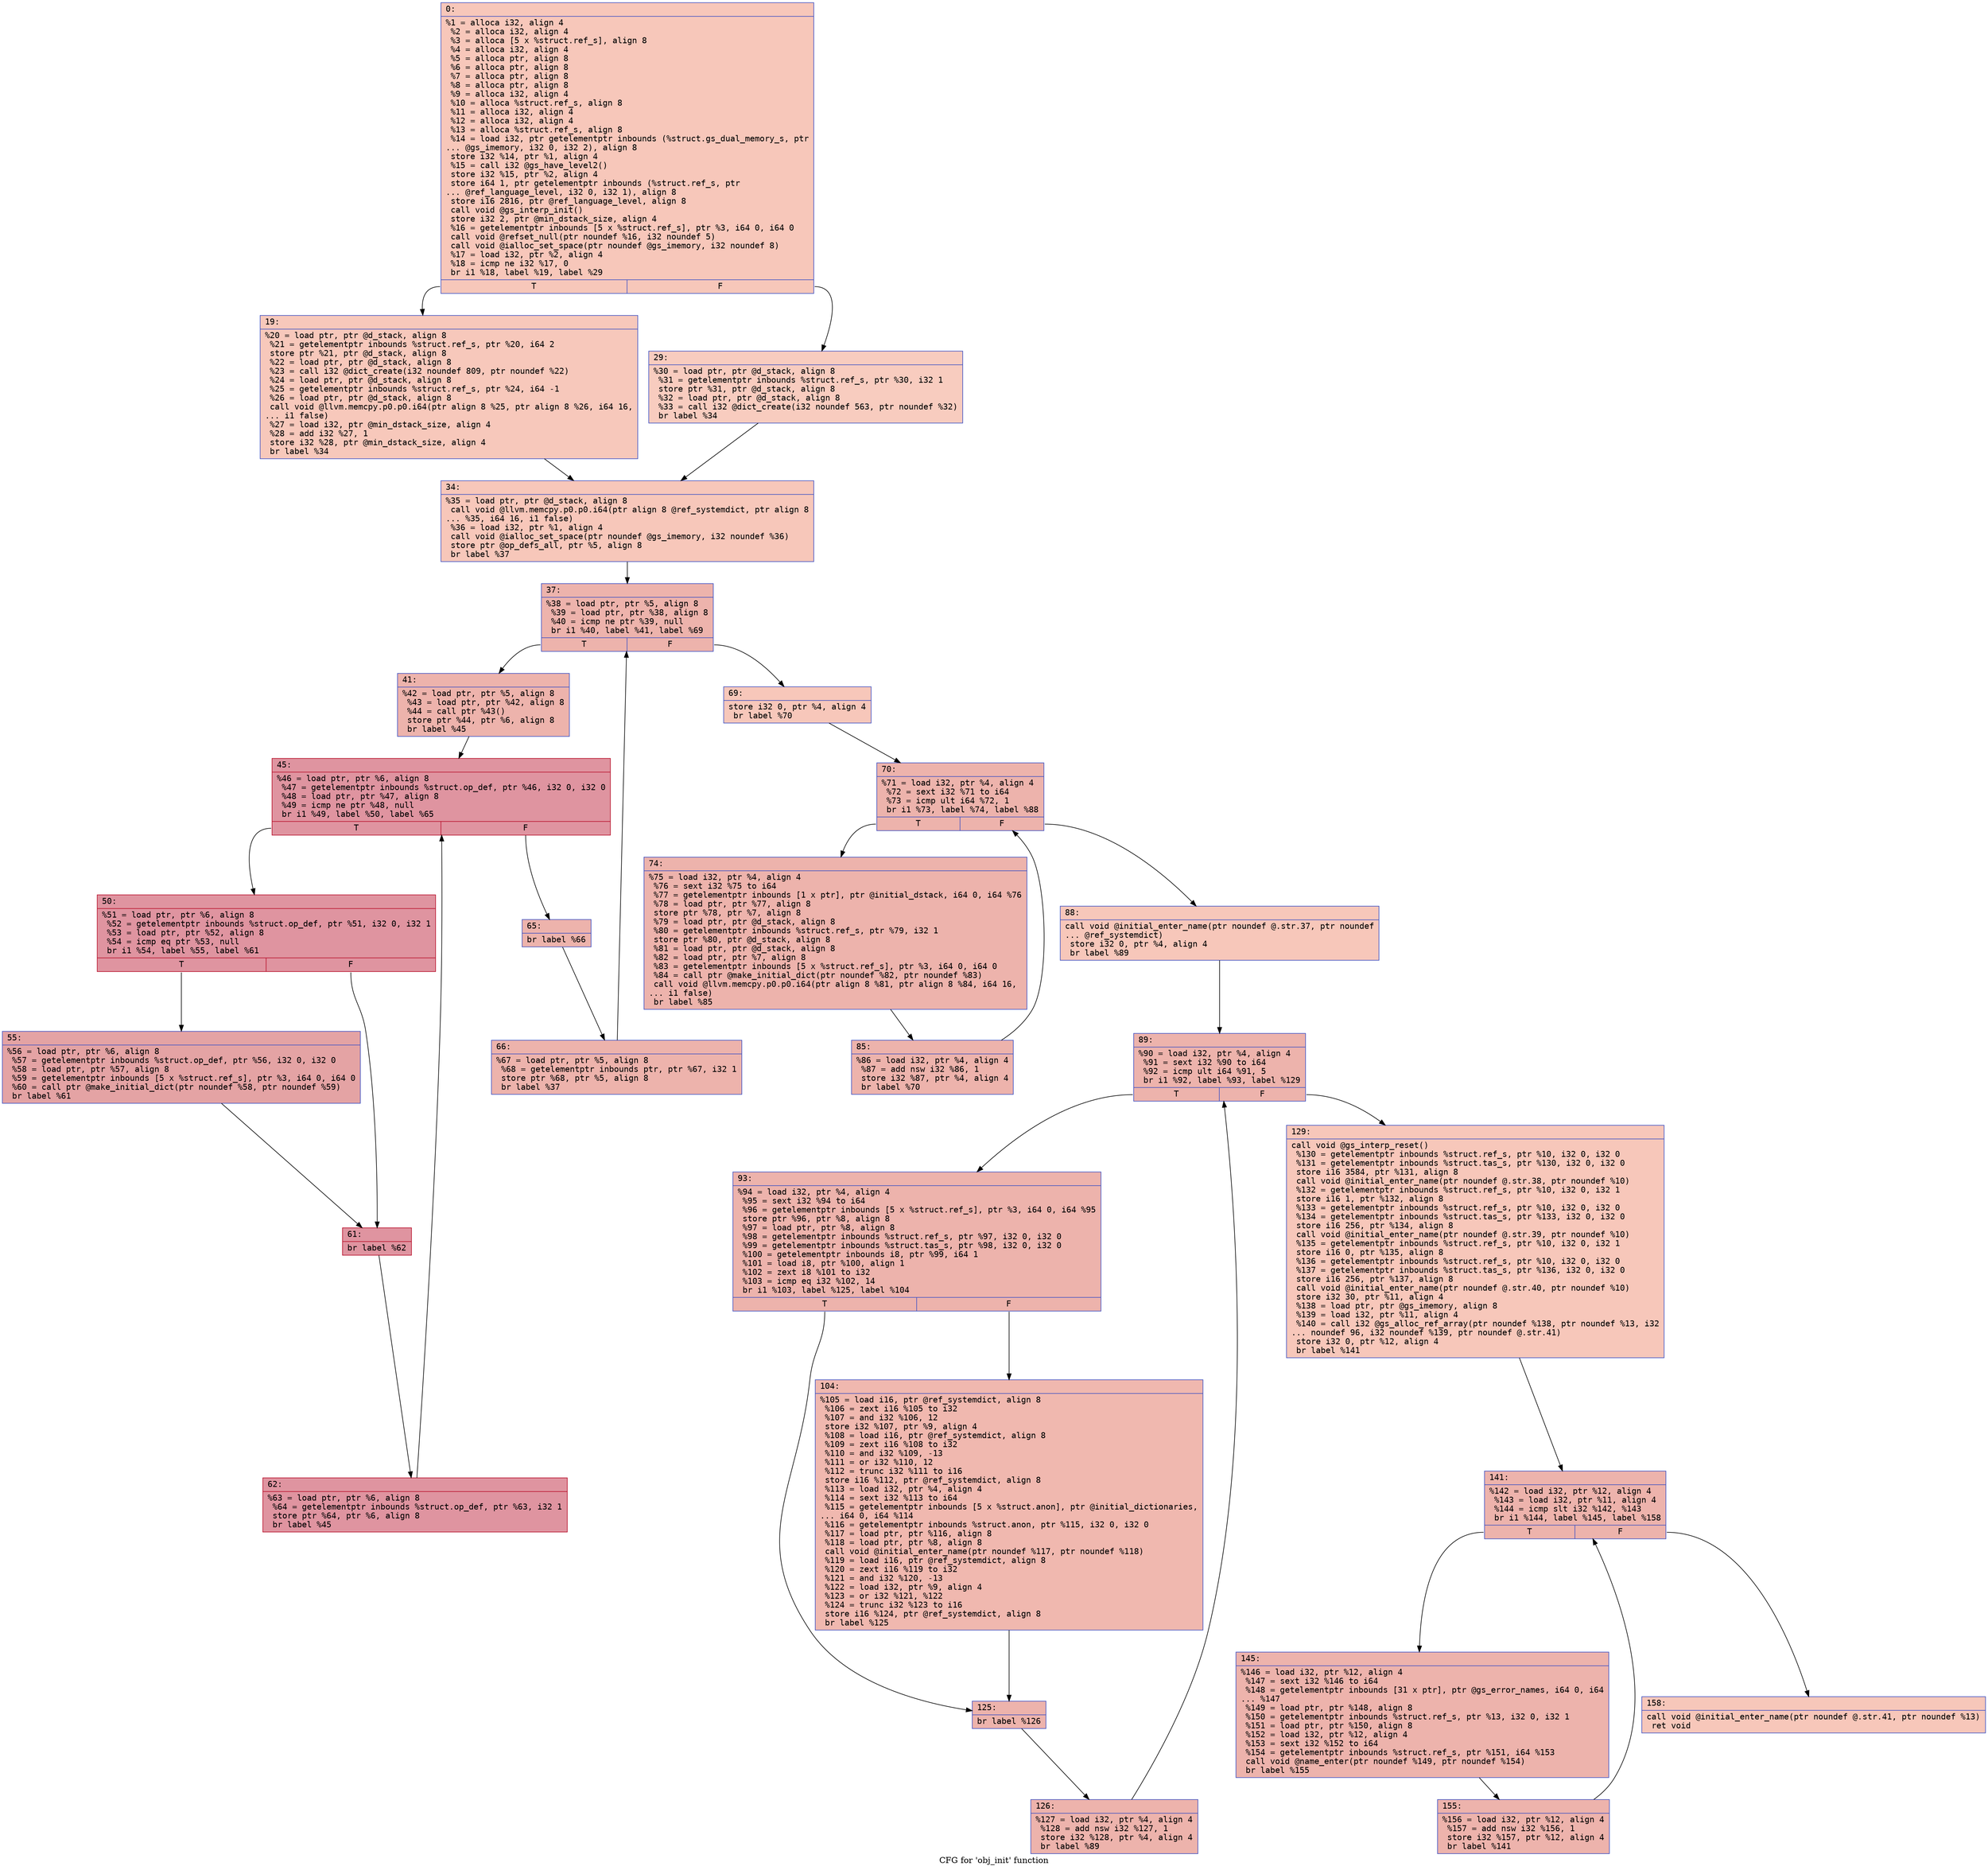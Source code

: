 digraph "CFG for 'obj_init' function" {
	label="CFG for 'obj_init' function";

	Node0x6000016429e0 [shape=record,color="#3d50c3ff", style=filled, fillcolor="#ec7f6370" fontname="Courier",label="{0:\l|  %1 = alloca i32, align 4\l  %2 = alloca i32, align 4\l  %3 = alloca [5 x %struct.ref_s], align 8\l  %4 = alloca i32, align 4\l  %5 = alloca ptr, align 8\l  %6 = alloca ptr, align 8\l  %7 = alloca ptr, align 8\l  %8 = alloca ptr, align 8\l  %9 = alloca i32, align 4\l  %10 = alloca %struct.ref_s, align 8\l  %11 = alloca i32, align 4\l  %12 = alloca i32, align 4\l  %13 = alloca %struct.ref_s, align 8\l  %14 = load i32, ptr getelementptr inbounds (%struct.gs_dual_memory_s, ptr\l... @gs_imemory, i32 0, i32 2), align 8\l  store i32 %14, ptr %1, align 4\l  %15 = call i32 @gs_have_level2()\l  store i32 %15, ptr %2, align 4\l  store i64 1, ptr getelementptr inbounds (%struct.ref_s, ptr\l... @ref_language_level, i32 0, i32 1), align 8\l  store i16 2816, ptr @ref_language_level, align 8\l  call void @gs_interp_init()\l  store i32 2, ptr @min_dstack_size, align 4\l  %16 = getelementptr inbounds [5 x %struct.ref_s], ptr %3, i64 0, i64 0\l  call void @refset_null(ptr noundef %16, i32 noundef 5)\l  call void @ialloc_set_space(ptr noundef @gs_imemory, i32 noundef 8)\l  %17 = load i32, ptr %2, align 4\l  %18 = icmp ne i32 %17, 0\l  br i1 %18, label %19, label %29\l|{<s0>T|<s1>F}}"];
	Node0x6000016429e0:s0 -> Node0x600001642a30[tooltip="0 -> 19\nProbability 62.50%" ];
	Node0x6000016429e0:s1 -> Node0x600001642a80[tooltip="0 -> 29\nProbability 37.50%" ];
	Node0x600001642a30 [shape=record,color="#3d50c3ff", style=filled, fillcolor="#ed836670" fontname="Courier",label="{19:\l|  %20 = load ptr, ptr @d_stack, align 8\l  %21 = getelementptr inbounds %struct.ref_s, ptr %20, i64 2\l  store ptr %21, ptr @d_stack, align 8\l  %22 = load ptr, ptr @d_stack, align 8\l  %23 = call i32 @dict_create(i32 noundef 809, ptr noundef %22)\l  %24 = load ptr, ptr @d_stack, align 8\l  %25 = getelementptr inbounds %struct.ref_s, ptr %24, i64 -1\l  %26 = load ptr, ptr @d_stack, align 8\l  call void @llvm.memcpy.p0.p0.i64(ptr align 8 %25, ptr align 8 %26, i64 16,\l... i1 false)\l  %27 = load i32, ptr @min_dstack_size, align 4\l  %28 = add i32 %27, 1\l  store i32 %28, ptr @min_dstack_size, align 4\l  br label %34\l}"];
	Node0x600001642a30 -> Node0x600001642ad0[tooltip="19 -> 34\nProbability 100.00%" ];
	Node0x600001642a80 [shape=record,color="#3d50c3ff", style=filled, fillcolor="#f08b6e70" fontname="Courier",label="{29:\l|  %30 = load ptr, ptr @d_stack, align 8\l  %31 = getelementptr inbounds %struct.ref_s, ptr %30, i32 1\l  store ptr %31, ptr @d_stack, align 8\l  %32 = load ptr, ptr @d_stack, align 8\l  %33 = call i32 @dict_create(i32 noundef 563, ptr noundef %32)\l  br label %34\l}"];
	Node0x600001642a80 -> Node0x600001642ad0[tooltip="29 -> 34\nProbability 100.00%" ];
	Node0x600001642ad0 [shape=record,color="#3d50c3ff", style=filled, fillcolor="#ec7f6370" fontname="Courier",label="{34:\l|  %35 = load ptr, ptr @d_stack, align 8\l  call void @llvm.memcpy.p0.p0.i64(ptr align 8 @ref_systemdict, ptr align 8\l... %35, i64 16, i1 false)\l  %36 = load i32, ptr %1, align 4\l  call void @ialloc_set_space(ptr noundef @gs_imemory, i32 noundef %36)\l  store ptr @op_defs_all, ptr %5, align 8\l  br label %37\l}"];
	Node0x600001642ad0 -> Node0x600001642b20[tooltip="34 -> 37\nProbability 100.00%" ];
	Node0x600001642b20 [shape=record,color="#3d50c3ff", style=filled, fillcolor="#d6524470" fontname="Courier",label="{37:\l|  %38 = load ptr, ptr %5, align 8\l  %39 = load ptr, ptr %38, align 8\l  %40 = icmp ne ptr %39, null\l  br i1 %40, label %41, label %69\l|{<s0>T|<s1>F}}"];
	Node0x600001642b20:s0 -> Node0x600001642b70[tooltip="37 -> 41\nProbability 96.88%" ];
	Node0x600001642b20:s1 -> Node0x600001642df0[tooltip="37 -> 69\nProbability 3.12%" ];
	Node0x600001642b70 [shape=record,color="#3d50c3ff", style=filled, fillcolor="#d6524470" fontname="Courier",label="{41:\l|  %42 = load ptr, ptr %5, align 8\l  %43 = load ptr, ptr %42, align 8\l  %44 = call ptr %43()\l  store ptr %44, ptr %6, align 8\l  br label %45\l}"];
	Node0x600001642b70 -> Node0x600001642bc0[tooltip="41 -> 45\nProbability 100.00%" ];
	Node0x600001642bc0 [shape=record,color="#b70d28ff", style=filled, fillcolor="#b70d2870" fontname="Courier",label="{45:\l|  %46 = load ptr, ptr %6, align 8\l  %47 = getelementptr inbounds %struct.op_def, ptr %46, i32 0, i32 0\l  %48 = load ptr, ptr %47, align 8\l  %49 = icmp ne ptr %48, null\l  br i1 %49, label %50, label %65\l|{<s0>T|<s1>F}}"];
	Node0x600001642bc0:s0 -> Node0x600001642c10[tooltip="45 -> 50\nProbability 96.88%" ];
	Node0x600001642bc0:s1 -> Node0x600001642d50[tooltip="45 -> 65\nProbability 3.12%" ];
	Node0x600001642c10 [shape=record,color="#b70d28ff", style=filled, fillcolor="#b70d2870" fontname="Courier",label="{50:\l|  %51 = load ptr, ptr %6, align 8\l  %52 = getelementptr inbounds %struct.op_def, ptr %51, i32 0, i32 1\l  %53 = load ptr, ptr %52, align 8\l  %54 = icmp eq ptr %53, null\l  br i1 %54, label %55, label %61\l|{<s0>T|<s1>F}}"];
	Node0x600001642c10:s0 -> Node0x600001642c60[tooltip="50 -> 55\nProbability 37.50%" ];
	Node0x600001642c10:s1 -> Node0x600001642cb0[tooltip="50 -> 61\nProbability 62.50%" ];
	Node0x600001642c60 [shape=record,color="#3d50c3ff", style=filled, fillcolor="#c32e3170" fontname="Courier",label="{55:\l|  %56 = load ptr, ptr %6, align 8\l  %57 = getelementptr inbounds %struct.op_def, ptr %56, i32 0, i32 0\l  %58 = load ptr, ptr %57, align 8\l  %59 = getelementptr inbounds [5 x %struct.ref_s], ptr %3, i64 0, i64 0\l  %60 = call ptr @make_initial_dict(ptr noundef %58, ptr noundef %59)\l  br label %61\l}"];
	Node0x600001642c60 -> Node0x600001642cb0[tooltip="55 -> 61\nProbability 100.00%" ];
	Node0x600001642cb0 [shape=record,color="#b70d28ff", style=filled, fillcolor="#b70d2870" fontname="Courier",label="{61:\l|  br label %62\l}"];
	Node0x600001642cb0 -> Node0x600001642d00[tooltip="61 -> 62\nProbability 100.00%" ];
	Node0x600001642d00 [shape=record,color="#b70d28ff", style=filled, fillcolor="#b70d2870" fontname="Courier",label="{62:\l|  %63 = load ptr, ptr %6, align 8\l  %64 = getelementptr inbounds %struct.op_def, ptr %63, i32 1\l  store ptr %64, ptr %6, align 8\l  br label %45\l}"];
	Node0x600001642d00 -> Node0x600001642bc0[tooltip="62 -> 45\nProbability 100.00%" ];
	Node0x600001642d50 [shape=record,color="#3d50c3ff", style=filled, fillcolor="#d6524470" fontname="Courier",label="{65:\l|  br label %66\l}"];
	Node0x600001642d50 -> Node0x600001642da0[tooltip="65 -> 66\nProbability 100.00%" ];
	Node0x600001642da0 [shape=record,color="#3d50c3ff", style=filled, fillcolor="#d6524470" fontname="Courier",label="{66:\l|  %67 = load ptr, ptr %5, align 8\l  %68 = getelementptr inbounds ptr, ptr %67, i32 1\l  store ptr %68, ptr %5, align 8\l  br label %37\l}"];
	Node0x600001642da0 -> Node0x600001642b20[tooltip="66 -> 37\nProbability 100.00%" ];
	Node0x600001642df0 [shape=record,color="#3d50c3ff", style=filled, fillcolor="#ec7f6370" fontname="Courier",label="{69:\l|  store i32 0, ptr %4, align 4\l  br label %70\l}"];
	Node0x600001642df0 -> Node0x600001642e40[tooltip="69 -> 70\nProbability 100.00%" ];
	Node0x600001642e40 [shape=record,color="#3d50c3ff", style=filled, fillcolor="#d6524470" fontname="Courier",label="{70:\l|  %71 = load i32, ptr %4, align 4\l  %72 = sext i32 %71 to i64\l  %73 = icmp ult i64 %72, 1\l  br i1 %73, label %74, label %88\l|{<s0>T|<s1>F}}"];
	Node0x600001642e40:s0 -> Node0x600001642e90[tooltip="70 -> 74\nProbability 96.88%" ];
	Node0x600001642e40:s1 -> Node0x600001642f30[tooltip="70 -> 88\nProbability 3.12%" ];
	Node0x600001642e90 [shape=record,color="#3d50c3ff", style=filled, fillcolor="#d6524470" fontname="Courier",label="{74:\l|  %75 = load i32, ptr %4, align 4\l  %76 = sext i32 %75 to i64\l  %77 = getelementptr inbounds [1 x ptr], ptr @initial_dstack, i64 0, i64 %76\l  %78 = load ptr, ptr %77, align 8\l  store ptr %78, ptr %7, align 8\l  %79 = load ptr, ptr @d_stack, align 8\l  %80 = getelementptr inbounds %struct.ref_s, ptr %79, i32 1\l  store ptr %80, ptr @d_stack, align 8\l  %81 = load ptr, ptr @d_stack, align 8\l  %82 = load ptr, ptr %7, align 8\l  %83 = getelementptr inbounds [5 x %struct.ref_s], ptr %3, i64 0, i64 0\l  %84 = call ptr @make_initial_dict(ptr noundef %82, ptr noundef %83)\l  call void @llvm.memcpy.p0.p0.i64(ptr align 8 %81, ptr align 8 %84, i64 16,\l... i1 false)\l  br label %85\l}"];
	Node0x600001642e90 -> Node0x600001642ee0[tooltip="74 -> 85\nProbability 100.00%" ];
	Node0x600001642ee0 [shape=record,color="#3d50c3ff", style=filled, fillcolor="#d6524470" fontname="Courier",label="{85:\l|  %86 = load i32, ptr %4, align 4\l  %87 = add nsw i32 %86, 1\l  store i32 %87, ptr %4, align 4\l  br label %70\l}"];
	Node0x600001642ee0 -> Node0x600001642e40[tooltip="85 -> 70\nProbability 100.00%" ];
	Node0x600001642f30 [shape=record,color="#3d50c3ff", style=filled, fillcolor="#ec7f6370" fontname="Courier",label="{88:\l|  call void @initial_enter_name(ptr noundef @.str.37, ptr noundef\l... @ref_systemdict)\l  store i32 0, ptr %4, align 4\l  br label %89\l}"];
	Node0x600001642f30 -> Node0x600001642f80[tooltip="88 -> 89\nProbability 100.00%" ];
	Node0x600001642f80 [shape=record,color="#3d50c3ff", style=filled, fillcolor="#d6524470" fontname="Courier",label="{89:\l|  %90 = load i32, ptr %4, align 4\l  %91 = sext i32 %90 to i64\l  %92 = icmp ult i64 %91, 5\l  br i1 %92, label %93, label %129\l|{<s0>T|<s1>F}}"];
	Node0x600001642f80:s0 -> Node0x600001642fd0[tooltip="89 -> 93\nProbability 96.88%" ];
	Node0x600001642f80:s1 -> Node0x600001643110[tooltip="89 -> 129\nProbability 3.12%" ];
	Node0x600001642fd0 [shape=record,color="#3d50c3ff", style=filled, fillcolor="#d6524470" fontname="Courier",label="{93:\l|  %94 = load i32, ptr %4, align 4\l  %95 = sext i32 %94 to i64\l  %96 = getelementptr inbounds [5 x %struct.ref_s], ptr %3, i64 0, i64 %95\l  store ptr %96, ptr %8, align 8\l  %97 = load ptr, ptr %8, align 8\l  %98 = getelementptr inbounds %struct.ref_s, ptr %97, i32 0, i32 0\l  %99 = getelementptr inbounds %struct.tas_s, ptr %98, i32 0, i32 0\l  %100 = getelementptr inbounds i8, ptr %99, i64 1\l  %101 = load i8, ptr %100, align 1\l  %102 = zext i8 %101 to i32\l  %103 = icmp eq i32 %102, 14\l  br i1 %103, label %125, label %104\l|{<s0>T|<s1>F}}"];
	Node0x600001642fd0:s0 -> Node0x600001643070[tooltip="93 -> 125\nProbability 50.00%" ];
	Node0x600001642fd0:s1 -> Node0x600001643020[tooltip="93 -> 104\nProbability 50.00%" ];
	Node0x600001643020 [shape=record,color="#3d50c3ff", style=filled, fillcolor="#dc5d4a70" fontname="Courier",label="{104:\l|  %105 = load i16, ptr @ref_systemdict, align 8\l  %106 = zext i16 %105 to i32\l  %107 = and i32 %106, 12\l  store i32 %107, ptr %9, align 4\l  %108 = load i16, ptr @ref_systemdict, align 8\l  %109 = zext i16 %108 to i32\l  %110 = and i32 %109, -13\l  %111 = or i32 %110, 12\l  %112 = trunc i32 %111 to i16\l  store i16 %112, ptr @ref_systemdict, align 8\l  %113 = load i32, ptr %4, align 4\l  %114 = sext i32 %113 to i64\l  %115 = getelementptr inbounds [5 x %struct.anon], ptr @initial_dictionaries,\l... i64 0, i64 %114\l  %116 = getelementptr inbounds %struct.anon, ptr %115, i32 0, i32 0\l  %117 = load ptr, ptr %116, align 8\l  %118 = load ptr, ptr %8, align 8\l  call void @initial_enter_name(ptr noundef %117, ptr noundef %118)\l  %119 = load i16, ptr @ref_systemdict, align 8\l  %120 = zext i16 %119 to i32\l  %121 = and i32 %120, -13\l  %122 = load i32, ptr %9, align 4\l  %123 = or i32 %121, %122\l  %124 = trunc i32 %123 to i16\l  store i16 %124, ptr @ref_systemdict, align 8\l  br label %125\l}"];
	Node0x600001643020 -> Node0x600001643070[tooltip="104 -> 125\nProbability 100.00%" ];
	Node0x600001643070 [shape=record,color="#3d50c3ff", style=filled, fillcolor="#d6524470" fontname="Courier",label="{125:\l|  br label %126\l}"];
	Node0x600001643070 -> Node0x6000016430c0[tooltip="125 -> 126\nProbability 100.00%" ];
	Node0x6000016430c0 [shape=record,color="#3d50c3ff", style=filled, fillcolor="#d6524470" fontname="Courier",label="{126:\l|  %127 = load i32, ptr %4, align 4\l  %128 = add nsw i32 %127, 1\l  store i32 %128, ptr %4, align 4\l  br label %89\l}"];
	Node0x6000016430c0 -> Node0x600001642f80[tooltip="126 -> 89\nProbability 100.00%" ];
	Node0x600001643110 [shape=record,color="#3d50c3ff", style=filled, fillcolor="#ec7f6370" fontname="Courier",label="{129:\l|  call void @gs_interp_reset()\l  %130 = getelementptr inbounds %struct.ref_s, ptr %10, i32 0, i32 0\l  %131 = getelementptr inbounds %struct.tas_s, ptr %130, i32 0, i32 0\l  store i16 3584, ptr %131, align 8\l  call void @initial_enter_name(ptr noundef @.str.38, ptr noundef %10)\l  %132 = getelementptr inbounds %struct.ref_s, ptr %10, i32 0, i32 1\l  store i16 1, ptr %132, align 8\l  %133 = getelementptr inbounds %struct.ref_s, ptr %10, i32 0, i32 0\l  %134 = getelementptr inbounds %struct.tas_s, ptr %133, i32 0, i32 0\l  store i16 256, ptr %134, align 8\l  call void @initial_enter_name(ptr noundef @.str.39, ptr noundef %10)\l  %135 = getelementptr inbounds %struct.ref_s, ptr %10, i32 0, i32 1\l  store i16 0, ptr %135, align 8\l  %136 = getelementptr inbounds %struct.ref_s, ptr %10, i32 0, i32 0\l  %137 = getelementptr inbounds %struct.tas_s, ptr %136, i32 0, i32 0\l  store i16 256, ptr %137, align 8\l  call void @initial_enter_name(ptr noundef @.str.40, ptr noundef %10)\l  store i32 30, ptr %11, align 4\l  %138 = load ptr, ptr @gs_imemory, align 8\l  %139 = load i32, ptr %11, align 4\l  %140 = call i32 @gs_alloc_ref_array(ptr noundef %138, ptr noundef %13, i32\l... noundef 96, i32 noundef %139, ptr noundef @.str.41)\l  store i32 0, ptr %12, align 4\l  br label %141\l}"];
	Node0x600001643110 -> Node0x600001643160[tooltip="129 -> 141\nProbability 100.00%" ];
	Node0x600001643160 [shape=record,color="#3d50c3ff", style=filled, fillcolor="#d6524470" fontname="Courier",label="{141:\l|  %142 = load i32, ptr %12, align 4\l  %143 = load i32, ptr %11, align 4\l  %144 = icmp slt i32 %142, %143\l  br i1 %144, label %145, label %158\l|{<s0>T|<s1>F}}"];
	Node0x600001643160:s0 -> Node0x6000016431b0[tooltip="141 -> 145\nProbability 96.88%" ];
	Node0x600001643160:s1 -> Node0x600001643250[tooltip="141 -> 158\nProbability 3.12%" ];
	Node0x6000016431b0 [shape=record,color="#3d50c3ff", style=filled, fillcolor="#d6524470" fontname="Courier",label="{145:\l|  %146 = load i32, ptr %12, align 4\l  %147 = sext i32 %146 to i64\l  %148 = getelementptr inbounds [31 x ptr], ptr @gs_error_names, i64 0, i64\l... %147\l  %149 = load ptr, ptr %148, align 8\l  %150 = getelementptr inbounds %struct.ref_s, ptr %13, i32 0, i32 1\l  %151 = load ptr, ptr %150, align 8\l  %152 = load i32, ptr %12, align 4\l  %153 = sext i32 %152 to i64\l  %154 = getelementptr inbounds %struct.ref_s, ptr %151, i64 %153\l  call void @name_enter(ptr noundef %149, ptr noundef %154)\l  br label %155\l}"];
	Node0x6000016431b0 -> Node0x600001643200[tooltip="145 -> 155\nProbability 100.00%" ];
	Node0x600001643200 [shape=record,color="#3d50c3ff", style=filled, fillcolor="#d6524470" fontname="Courier",label="{155:\l|  %156 = load i32, ptr %12, align 4\l  %157 = add nsw i32 %156, 1\l  store i32 %157, ptr %12, align 4\l  br label %141\l}"];
	Node0x600001643200 -> Node0x600001643160[tooltip="155 -> 141\nProbability 100.00%" ];
	Node0x600001643250 [shape=record,color="#3d50c3ff", style=filled, fillcolor="#ec7f6370" fontname="Courier",label="{158:\l|  call void @initial_enter_name(ptr noundef @.str.41, ptr noundef %13)\l  ret void\l}"];
}
